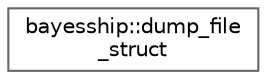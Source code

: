 digraph "Graphical Class Hierarchy"
{
 // LATEX_PDF_SIZE
  bgcolor="transparent";
  edge [fontname=Helvetica,fontsize=10,labelfontname=Helvetica,labelfontsize=10];
  node [fontname=Helvetica,fontsize=10,shape=box,height=0.2,width=0.4];
  rankdir="LR";
  Node0 [label="bayesship::dump_file\l_struct",height=0.2,width=0.4,color="grey40", fillcolor="white", style="filled",URL="$structbayesship_1_1dump__file__struct.html",tooltip=" "];
}
